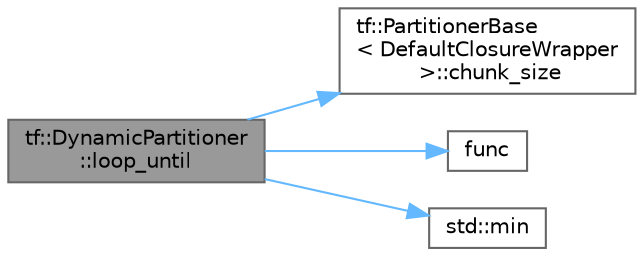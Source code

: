 digraph "tf::DynamicPartitioner::loop_until"
{
 // LATEX_PDF_SIZE
  bgcolor="transparent";
  edge [fontname=Helvetica,fontsize=10,labelfontname=Helvetica,labelfontsize=10];
  node [fontname=Helvetica,fontsize=10,shape=box,height=0.2,width=0.4];
  rankdir="LR";
  Node1 [id="Node000001",label="tf::DynamicPartitioner\l::loop_until",height=0.2,width=0.4,color="gray40", fillcolor="grey60", style="filled", fontcolor="black",tooltip=" "];
  Node1 -> Node2 [id="edge4_Node000001_Node000002",color="steelblue1",style="solid",tooltip=" "];
  Node2 [id="Node000002",label="tf::PartitionerBase\l\< DefaultClosureWrapper\l \>::chunk_size",height=0.2,width=0.4,color="grey40", fillcolor="white", style="filled",URL="$classtf_1_1_partitioner_base.html#afa34299dea355738efa5684024d08215",tooltip=" "];
  Node1 -> Node3 [id="edge5_Node000001_Node000003",color="steelblue1",style="solid",tooltip=" "];
  Node3 [id="Node000003",label="func",height=0.2,width=0.4,color="grey40", fillcolor="white", style="filled",URL="$benchmarks_2async__task_2async__task_8hpp.html#abce53bb5cc1ee70cdc013fd9b93547eb",tooltip=" "];
  Node1 -> Node4 [id="edge6_Node000001_Node000004",color="steelblue1",style="solid",tooltip=" "];
  Node4 [id="Node000004",label="std::min",height=0.2,width=0.4,color="grey40", fillcolor="white", style="filled",URL="$namespacestd.html#ac7b9885417769949d76890454b6d072e",tooltip=" "];
}

